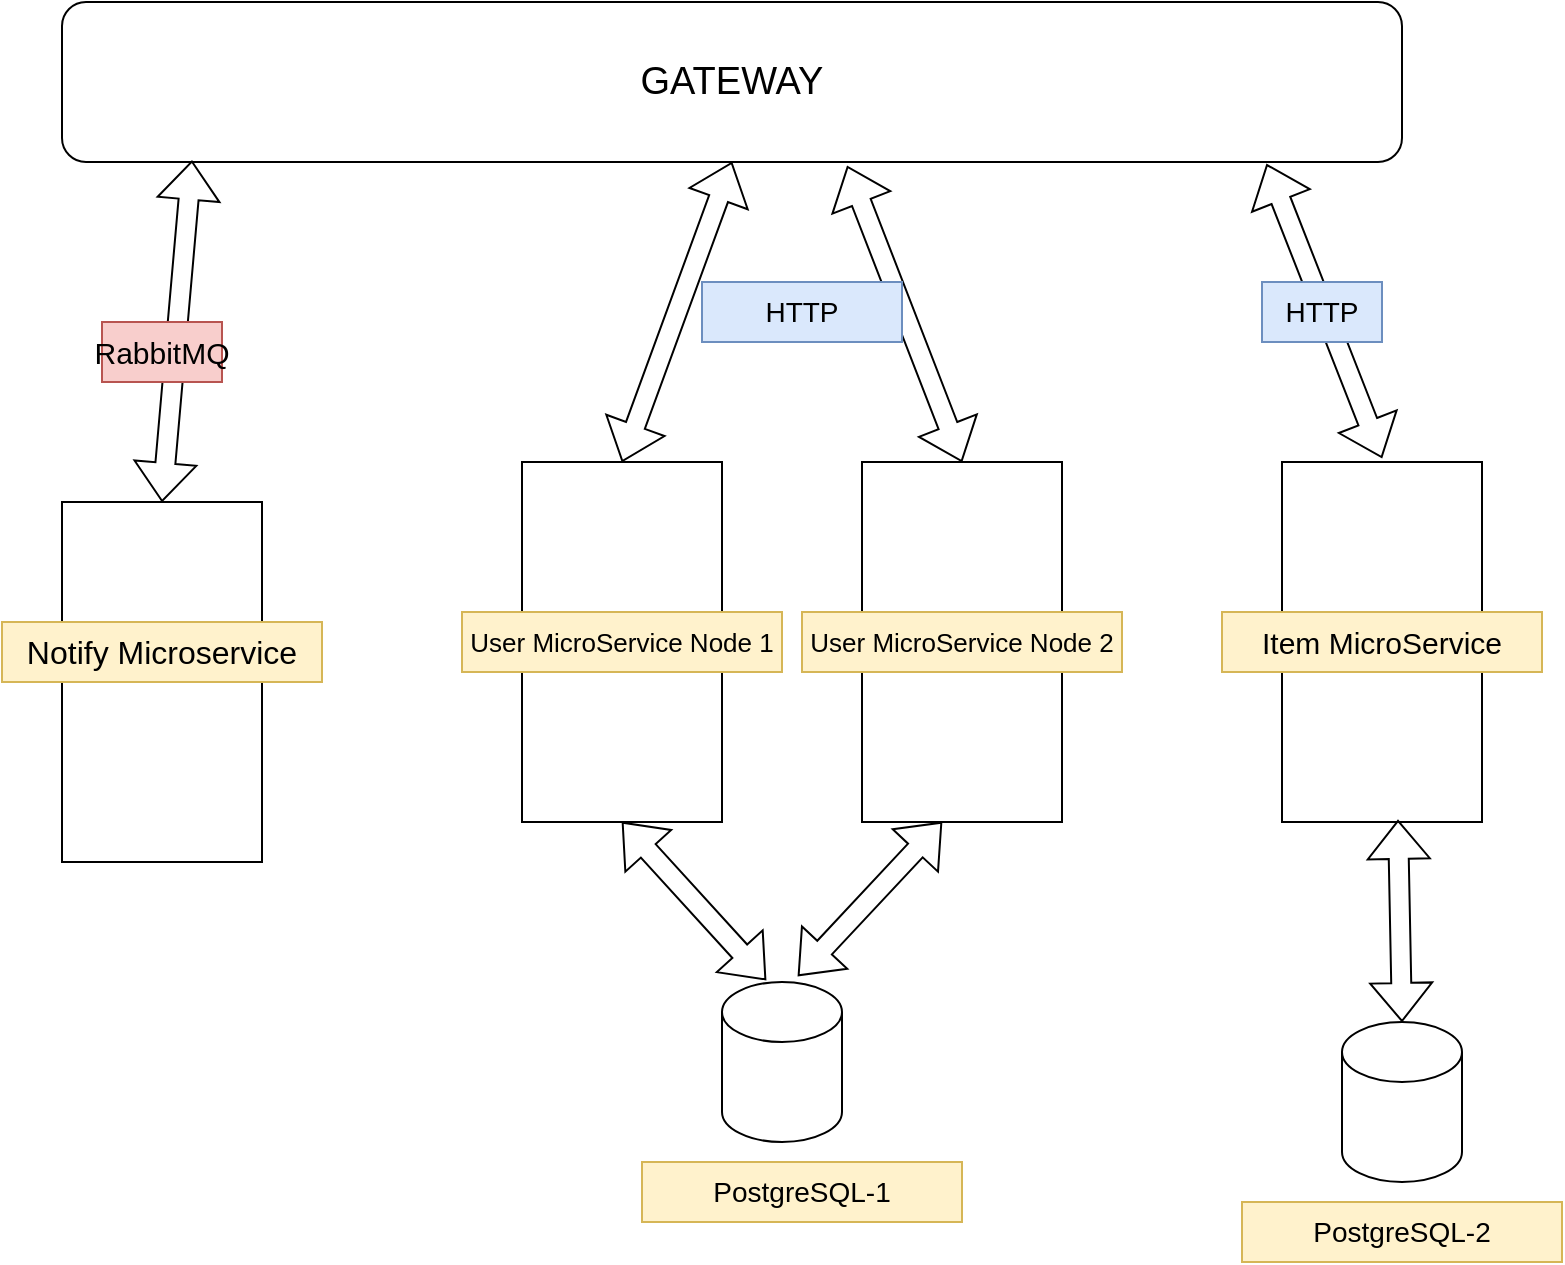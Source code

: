 <mxfile version="24.2.7" type="device">
  <diagram name="Page-1" id="2LBZttLnfoliseLQp361">
    <mxGraphModel dx="1044" dy="732" grid="1" gridSize="10" guides="1" tooltips="1" connect="1" arrows="1" fold="1" page="1" pageScale="1" pageWidth="850" pageHeight="1100" math="0" shadow="0">
      <root>
        <mxCell id="0" />
        <mxCell id="1" parent="0" />
        <mxCell id="-qESEw1T8NegYiz2jR4E-1" value="&lt;font style=&quot;font-size: 19px;&quot;&gt;GATEWAY&lt;br&gt;&lt;/font&gt;" style="rounded=1;whiteSpace=wrap;html=1;" vertex="1" parent="1">
          <mxGeometry x="230" y="140" width="670" height="80" as="geometry" />
        </mxCell>
        <mxCell id="-qESEw1T8NegYiz2jR4E-2" value="" style="rounded=0;whiteSpace=wrap;html=1;" vertex="1" parent="1">
          <mxGeometry x="230" y="390" width="100" height="180" as="geometry" />
        </mxCell>
        <mxCell id="-qESEw1T8NegYiz2jR4E-4" value="&lt;font style=&quot;font-size: 16px;&quot;&gt;Notify Microservice&lt;br&gt;&lt;/font&gt;" style="text;html=1;align=center;verticalAlign=middle;whiteSpace=wrap;rounded=0;fillColor=#fff2cc;strokeColor=#d6b656;" vertex="1" parent="1">
          <mxGeometry x="200" y="450" width="160" height="30" as="geometry" />
        </mxCell>
        <mxCell id="-qESEw1T8NegYiz2jR4E-5" value="" style="rounded=0;whiteSpace=wrap;html=1;" vertex="1" parent="1">
          <mxGeometry x="460" y="370" width="100" height="180" as="geometry" />
        </mxCell>
        <mxCell id="-qESEw1T8NegYiz2jR4E-6" value="&lt;div style=&quot;font-size: 13px;&quot;&gt;&lt;font style=&quot;font-size: 13px;&quot;&gt;User MicroService Node 1&lt;/font&gt;&lt;/div&gt;" style="text;html=1;align=center;verticalAlign=middle;whiteSpace=wrap;rounded=0;fillColor=#fff2cc;strokeColor=#d6b656;" vertex="1" parent="1">
          <mxGeometry x="430" y="445" width="160" height="30" as="geometry" />
        </mxCell>
        <mxCell id="-qESEw1T8NegYiz2jR4E-7" value="" style="rounded=0;whiteSpace=wrap;html=1;" vertex="1" parent="1">
          <mxGeometry x="630" y="370" width="100" height="180" as="geometry" />
        </mxCell>
        <mxCell id="-qESEw1T8NegYiz2jR4E-8" value="&lt;font style=&quot;font-size: 13px;&quot;&gt;User MicroService Node 2&lt;/font&gt;" style="text;html=1;align=center;verticalAlign=middle;whiteSpace=wrap;rounded=0;fillColor=#fff2cc;strokeColor=#d6b656;" vertex="1" parent="1">
          <mxGeometry x="600" y="445" width="160" height="30" as="geometry" />
        </mxCell>
        <mxCell id="-qESEw1T8NegYiz2jR4E-12" value="" style="shape=flexArrow;endArrow=classic;startArrow=classic;html=1;rounded=0;exitX=0.5;exitY=0;exitDx=0;exitDy=0;entryX=0.097;entryY=0.991;entryDx=0;entryDy=0;entryPerimeter=0;" edge="1" parent="1" source="-qESEw1T8NegYiz2jR4E-2" target="-qESEw1T8NegYiz2jR4E-1">
          <mxGeometry width="100" height="100" relative="1" as="geometry">
            <mxPoint x="480" y="400" as="sourcePoint" />
            <mxPoint x="580" y="300" as="targetPoint" />
          </mxGeometry>
        </mxCell>
        <mxCell id="-qESEw1T8NegYiz2jR4E-13" value="&lt;font style=&quot;font-size: 15px;&quot;&gt;RabbitMQ&lt;/font&gt;" style="text;html=1;align=center;verticalAlign=middle;whiteSpace=wrap;rounded=0;fillColor=#f8cecc;strokeColor=#b85450;" vertex="1" parent="1">
          <mxGeometry x="250" y="300" width="60" height="30" as="geometry" />
        </mxCell>
        <mxCell id="-qESEw1T8NegYiz2jR4E-14" value="" style="shape=flexArrow;endArrow=classic;startArrow=classic;html=1;rounded=0;entryX=0.5;entryY=1;entryDx=0;entryDy=0;exitX=0.5;exitY=0;exitDx=0;exitDy=0;" edge="1" parent="1" source="-qESEw1T8NegYiz2jR4E-5" target="-qESEw1T8NegYiz2jR4E-1">
          <mxGeometry width="100" height="100" relative="1" as="geometry">
            <mxPoint x="720" y="430" as="sourcePoint" />
            <mxPoint x="820" y="330" as="targetPoint" />
          </mxGeometry>
        </mxCell>
        <mxCell id="-qESEw1T8NegYiz2jR4E-16" value="" style="shape=flexArrow;endArrow=classic;startArrow=classic;html=1;rounded=0;exitX=0.5;exitY=0;exitDx=0;exitDy=0;entryX=0.586;entryY=1.025;entryDx=0;entryDy=0;entryPerimeter=0;" edge="1" parent="1" source="-qESEw1T8NegYiz2jR4E-7" target="-qESEw1T8NegYiz2jR4E-1">
          <mxGeometry width="100" height="100" relative="1" as="geometry">
            <mxPoint x="720" y="430" as="sourcePoint" />
            <mxPoint x="820" y="330" as="targetPoint" />
          </mxGeometry>
        </mxCell>
        <mxCell id="-qESEw1T8NegYiz2jR4E-18" value="&lt;font style=&quot;font-size: 14px;&quot;&gt;HTTP&lt;/font&gt;" style="text;html=1;align=center;verticalAlign=middle;whiteSpace=wrap;rounded=0;fillColor=#dae8fc;strokeColor=#6c8ebf;" vertex="1" parent="1">
          <mxGeometry x="550" y="280" width="100" height="30" as="geometry" />
        </mxCell>
        <mxCell id="-qESEw1T8NegYiz2jR4E-20" value="" style="rounded=0;whiteSpace=wrap;html=1;" vertex="1" parent="1">
          <mxGeometry x="840" y="370" width="100" height="180" as="geometry" />
        </mxCell>
        <mxCell id="-qESEw1T8NegYiz2jR4E-21" value="&lt;font style=&quot;font-size: 15px;&quot;&gt;Item MicroService&lt;/font&gt;" style="text;html=1;align=center;verticalAlign=middle;whiteSpace=wrap;rounded=0;fillColor=#fff2cc;strokeColor=#d6b656;" vertex="1" parent="1">
          <mxGeometry x="810" y="445" width="160" height="30" as="geometry" />
        </mxCell>
        <mxCell id="-qESEw1T8NegYiz2jR4E-25" value="" style="shape=flexArrow;endArrow=classic;startArrow=classic;html=1;rounded=0;exitX=0.5;exitY=0;exitDx=0;exitDy=0;entryX=0.899;entryY=1.013;entryDx=0;entryDy=0;entryPerimeter=0;" edge="1" parent="1" target="-qESEw1T8NegYiz2jR4E-1">
          <mxGeometry width="100" height="100" relative="1" as="geometry">
            <mxPoint x="890" y="368" as="sourcePoint" />
            <mxPoint x="823" y="230" as="targetPoint" />
          </mxGeometry>
        </mxCell>
        <mxCell id="-qESEw1T8NegYiz2jR4E-23" value="&lt;font style=&quot;font-size: 14px;&quot;&gt;HTTP&lt;/font&gt;" style="text;html=1;align=center;verticalAlign=middle;whiteSpace=wrap;rounded=0;fillColor=#dae8fc;strokeColor=#6c8ebf;" vertex="1" parent="1">
          <mxGeometry x="830" y="280" width="60" height="30" as="geometry" />
        </mxCell>
        <mxCell id="-qESEw1T8NegYiz2jR4E-27" value="" style="shape=cylinder3;whiteSpace=wrap;html=1;boundedLbl=1;backgroundOutline=1;size=15;" vertex="1" parent="1">
          <mxGeometry x="560" y="630" width="60" height="80" as="geometry" />
        </mxCell>
        <mxCell id="-qESEw1T8NegYiz2jR4E-28" value="" style="shape=flexArrow;endArrow=classic;startArrow=classic;html=1;rounded=0;exitX=0.633;exitY=-0.037;exitDx=0;exitDy=0;entryX=0.586;entryY=1.025;entryDx=0;entryDy=0;entryPerimeter=0;exitPerimeter=0;" edge="1" parent="1" source="-qESEw1T8NegYiz2jR4E-27">
          <mxGeometry width="100" height="100" relative="1" as="geometry">
            <mxPoint x="737" y="688" as="sourcePoint" />
            <mxPoint x="670" y="550" as="targetPoint" />
          </mxGeometry>
        </mxCell>
        <mxCell id="-qESEw1T8NegYiz2jR4E-29" value="" style="shape=flexArrow;endArrow=classic;startArrow=classic;html=1;rounded=0;exitX=0.367;exitY=-0.012;exitDx=0;exitDy=0;entryX=0.5;entryY=1;entryDx=0;entryDy=0;exitPerimeter=0;" edge="1" parent="1" source="-qESEw1T8NegYiz2jR4E-27" target="-qESEw1T8NegYiz2jR4E-5">
          <mxGeometry width="100" height="100" relative="1" as="geometry">
            <mxPoint x="618" y="657" as="sourcePoint" />
            <mxPoint x="680" y="560" as="targetPoint" />
          </mxGeometry>
        </mxCell>
        <mxCell id="-qESEw1T8NegYiz2jR4E-31" value="&lt;font style=&quot;font-size: 14px;&quot;&gt;PostgreSQL-1&lt;/font&gt;" style="text;html=1;align=center;verticalAlign=middle;whiteSpace=wrap;rounded=0;fillColor=#fff2cc;strokeColor=#d6b656;" vertex="1" parent="1">
          <mxGeometry x="520" y="720" width="160" height="30" as="geometry" />
        </mxCell>
        <mxCell id="-qESEw1T8NegYiz2jR4E-32" value="" style="shape=flexArrow;endArrow=classic;startArrow=classic;html=1;rounded=0;entryX=0.58;entryY=0.994;entryDx=0;entryDy=0;entryPerimeter=0;" edge="1" parent="1" target="-qESEw1T8NegYiz2jR4E-20">
          <mxGeometry width="100" height="100" relative="1" as="geometry">
            <mxPoint x="900" y="650" as="sourcePoint" />
            <mxPoint x="902" y="580" as="targetPoint" />
          </mxGeometry>
        </mxCell>
        <mxCell id="-qESEw1T8NegYiz2jR4E-33" value="" style="shape=cylinder3;whiteSpace=wrap;html=1;boundedLbl=1;backgroundOutline=1;size=15;" vertex="1" parent="1">
          <mxGeometry x="870" y="650" width="60" height="80" as="geometry" />
        </mxCell>
        <mxCell id="-qESEw1T8NegYiz2jR4E-34" value="&lt;font style=&quot;font-size: 14px;&quot;&gt;PostgreSQL-2&lt;/font&gt;" style="text;html=1;align=center;verticalAlign=middle;whiteSpace=wrap;rounded=0;fillColor=#fff2cc;strokeColor=#d6b656;" vertex="1" parent="1">
          <mxGeometry x="820" y="740" width="160" height="30" as="geometry" />
        </mxCell>
      </root>
    </mxGraphModel>
  </diagram>
</mxfile>
